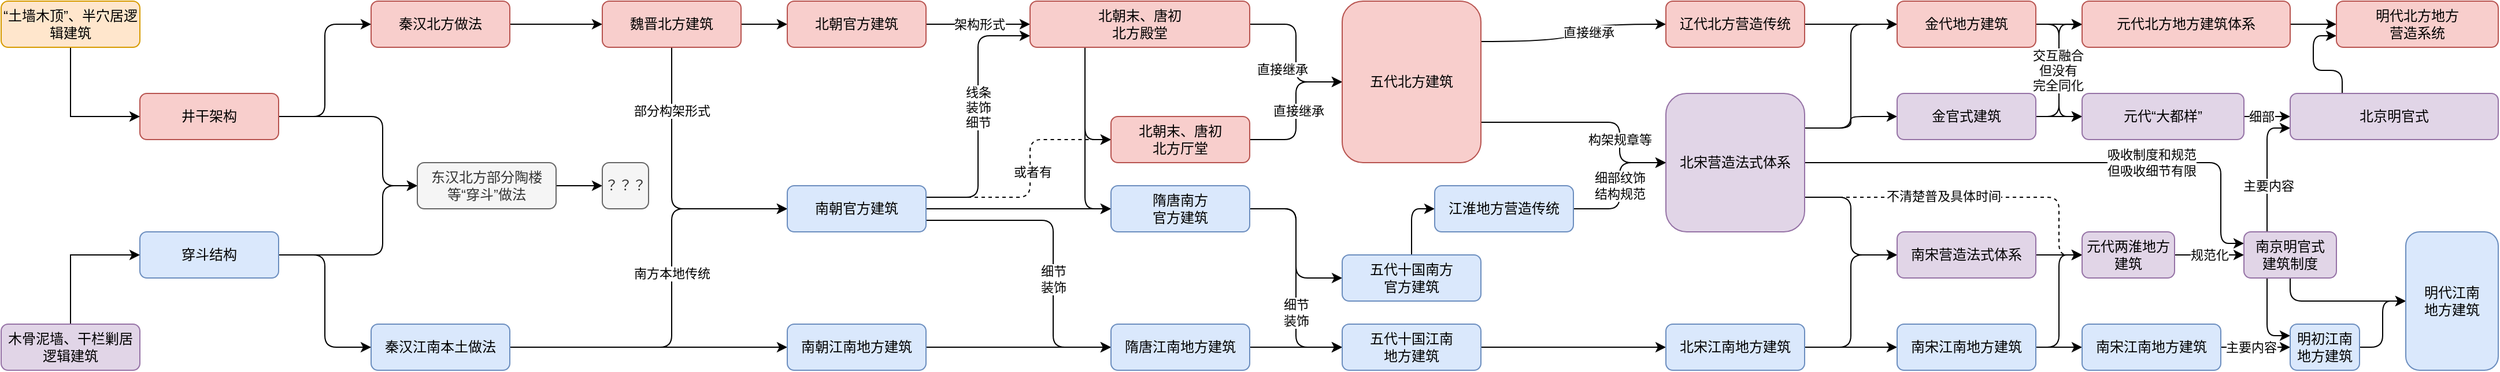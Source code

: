 <mxfile version="21.0.7" type="github">
  <diagram name="第 1 页" id="NzLEQly0ozK3OL-0dUnw">
    <mxGraphModel dx="3580" dy="2087" grid="1" gridSize="10" guides="1" tooltips="1" connect="1" arrows="1" fold="1" page="1" pageScale="1" pageWidth="2339" pageHeight="3300" math="0" shadow="0">
      <root>
        <mxCell id="0" />
        <mxCell id="1" parent="0" />
        <mxCell id="m0d5d0jT4baNKPK9-l3e-15" style="edgeStyle=orthogonalEdgeStyle;rounded=0;orthogonalLoop=1;jettySize=auto;html=1;exitX=1;exitY=0.5;exitDx=0;exitDy=0;entryX=0;entryY=0.5;entryDx=0;entryDy=0;" edge="1" parent="1" source="m0d5d0jT4baNKPK9-l3e-1" target="m0d5d0jT4baNKPK9-l3e-14">
          <mxGeometry relative="1" as="geometry" />
        </mxCell>
        <mxCell id="m0d5d0jT4baNKPK9-l3e-1" value="秦汉北方做法" style="rounded=1;whiteSpace=wrap;html=1;fillColor=#f8cecc;strokeColor=#b85450;" vertex="1" parent="1">
          <mxGeometry x="360" y="120" width="120" height="40" as="geometry" />
        </mxCell>
        <mxCell id="m0d5d0jT4baNKPK9-l3e-17" style="edgeStyle=orthogonalEdgeStyle;rounded=1;orthogonalLoop=1;jettySize=auto;html=1;exitX=1;exitY=0.5;exitDx=0;exitDy=0;entryX=0;entryY=0.5;entryDx=0;entryDy=0;" edge="1" parent="1" source="m0d5d0jT4baNKPK9-l3e-2" target="m0d5d0jT4baNKPK9-l3e-16">
          <mxGeometry relative="1" as="geometry">
            <Array as="points">
              <mxPoint x="620" y="420" />
              <mxPoint x="620" y="300" />
            </Array>
          </mxGeometry>
        </mxCell>
        <mxCell id="m0d5d0jT4baNKPK9-l3e-35" value="南方本地传统" style="edgeLabel;html=1;align=center;verticalAlign=middle;resizable=0;points=[];" vertex="1" connectable="0" parent="m0d5d0jT4baNKPK9-l3e-17">
          <mxGeometry x="0.184" y="-1" relative="1" as="geometry">
            <mxPoint x="-1" y="9" as="offset" />
          </mxGeometry>
        </mxCell>
        <mxCell id="m0d5d0jT4baNKPK9-l3e-22" style="edgeStyle=orthogonalEdgeStyle;rounded=0;orthogonalLoop=1;jettySize=auto;html=1;exitX=1;exitY=0.5;exitDx=0;exitDy=0;" edge="1" parent="1" source="m0d5d0jT4baNKPK9-l3e-2" target="m0d5d0jT4baNKPK9-l3e-21">
          <mxGeometry relative="1" as="geometry" />
        </mxCell>
        <mxCell id="m0d5d0jT4baNKPK9-l3e-2" value="秦汉江南本土做法" style="rounded=1;whiteSpace=wrap;html=1;fillColor=#dae8fc;strokeColor=#6c8ebf;" vertex="1" parent="1">
          <mxGeometry x="360" y="400" width="120" height="40" as="geometry" />
        </mxCell>
        <mxCell id="m0d5d0jT4baNKPK9-l3e-6" style="edgeStyle=orthogonalEdgeStyle;orthogonalLoop=1;jettySize=auto;html=1;exitX=1;exitY=0.5;exitDx=0;exitDy=0;entryX=0;entryY=0.5;entryDx=0;entryDy=0;rounded=1;" edge="1" parent="1" source="m0d5d0jT4baNKPK9-l3e-3" target="m0d5d0jT4baNKPK9-l3e-1">
          <mxGeometry relative="1" as="geometry" />
        </mxCell>
        <mxCell id="m0d5d0jT4baNKPK9-l3e-8" style="edgeStyle=orthogonalEdgeStyle;orthogonalLoop=1;jettySize=auto;html=1;exitX=1;exitY=0.5;exitDx=0;exitDy=0;entryX=0;entryY=0.5;entryDx=0;entryDy=0;rounded=1;" edge="1" parent="1" source="m0d5d0jT4baNKPK9-l3e-3" target="m0d5d0jT4baNKPK9-l3e-7">
          <mxGeometry relative="1" as="geometry">
            <Array as="points">
              <mxPoint x="370" y="220" />
              <mxPoint x="370" y="280" />
            </Array>
          </mxGeometry>
        </mxCell>
        <mxCell id="m0d5d0jT4baNKPK9-l3e-3" value="井干架构" style="rounded=1;whiteSpace=wrap;html=1;fillColor=#f8cecc;strokeColor=#b85450;" vertex="1" parent="1">
          <mxGeometry x="160" y="200" width="120" height="40" as="geometry" />
        </mxCell>
        <mxCell id="m0d5d0jT4baNKPK9-l3e-5" style="edgeStyle=orthogonalEdgeStyle;orthogonalLoop=1;jettySize=auto;html=1;exitX=1;exitY=0.5;exitDx=0;exitDy=0;entryX=0;entryY=0.5;entryDx=0;entryDy=0;rounded=1;" edge="1" parent="1" source="m0d5d0jT4baNKPK9-l3e-4" target="m0d5d0jT4baNKPK9-l3e-2">
          <mxGeometry relative="1" as="geometry" />
        </mxCell>
        <mxCell id="m0d5d0jT4baNKPK9-l3e-9" style="edgeStyle=orthogonalEdgeStyle;orthogonalLoop=1;jettySize=auto;html=1;exitX=1;exitY=0.5;exitDx=0;exitDy=0;entryX=0;entryY=0.5;entryDx=0;entryDy=0;rounded=1;" edge="1" parent="1" source="m0d5d0jT4baNKPK9-l3e-4" target="m0d5d0jT4baNKPK9-l3e-7">
          <mxGeometry relative="1" as="geometry">
            <mxPoint x="440" y="220" as="targetPoint" />
            <Array as="points">
              <mxPoint x="370" y="340" />
              <mxPoint x="370" y="280" />
            </Array>
          </mxGeometry>
        </mxCell>
        <mxCell id="m0d5d0jT4baNKPK9-l3e-4" value="穿斗结构" style="rounded=1;whiteSpace=wrap;html=1;fillColor=#dae8fc;strokeColor=#6c8ebf;" vertex="1" parent="1">
          <mxGeometry x="160" y="320" width="120" height="40" as="geometry" />
        </mxCell>
        <mxCell id="m0d5d0jT4baNKPK9-l3e-24" style="edgeStyle=orthogonalEdgeStyle;rounded=0;orthogonalLoop=1;jettySize=auto;html=1;exitX=1;exitY=0.5;exitDx=0;exitDy=0;entryX=0;entryY=0.5;entryDx=0;entryDy=0;" edge="1" parent="1" source="m0d5d0jT4baNKPK9-l3e-7" target="m0d5d0jT4baNKPK9-l3e-23">
          <mxGeometry relative="1" as="geometry" />
        </mxCell>
        <mxCell id="m0d5d0jT4baNKPK9-l3e-7" value="东汉北方部分陶楼&lt;br&gt;等“穿斗”做法" style="rounded=1;whiteSpace=wrap;html=1;fillColor=#f5f5f5;fontColor=#333333;strokeColor=#666666;" vertex="1" parent="1">
          <mxGeometry x="400" y="260" width="120" height="40" as="geometry" />
        </mxCell>
        <mxCell id="m0d5d0jT4baNKPK9-l3e-13" style="edgeStyle=orthogonalEdgeStyle;rounded=0;orthogonalLoop=1;jettySize=auto;html=1;exitX=0.5;exitY=1;exitDx=0;exitDy=0;entryX=0;entryY=0.5;entryDx=0;entryDy=0;" edge="1" parent="1" source="m0d5d0jT4baNKPK9-l3e-10" target="m0d5d0jT4baNKPK9-l3e-3">
          <mxGeometry relative="1" as="geometry" />
        </mxCell>
        <mxCell id="m0d5d0jT4baNKPK9-l3e-10" value="“土墙木顶”、半穴居逻辑建筑" style="rounded=1;whiteSpace=wrap;html=1;fillColor=#ffe6cc;strokeColor=#d79b00;" vertex="1" parent="1">
          <mxGeometry x="40" y="120" width="120" height="40" as="geometry" />
        </mxCell>
        <mxCell id="m0d5d0jT4baNKPK9-l3e-12" style="edgeStyle=orthogonalEdgeStyle;rounded=0;orthogonalLoop=1;jettySize=auto;html=1;exitX=0.5;exitY=0;exitDx=0;exitDy=0;entryX=0;entryY=0.5;entryDx=0;entryDy=0;" edge="1" parent="1" source="m0d5d0jT4baNKPK9-l3e-11" target="m0d5d0jT4baNKPK9-l3e-4">
          <mxGeometry relative="1" as="geometry" />
        </mxCell>
        <mxCell id="m0d5d0jT4baNKPK9-l3e-11" value="木骨泥墙、干栏剿居逻辑建筑" style="rounded=1;whiteSpace=wrap;html=1;fillColor=#e1d5e7;strokeColor=#9673a6;" vertex="1" parent="1">
          <mxGeometry x="40" y="400" width="120" height="40" as="geometry" />
        </mxCell>
        <mxCell id="m0d5d0jT4baNKPK9-l3e-20" style="edgeStyle=orthogonalEdgeStyle;rounded=1;orthogonalLoop=1;jettySize=auto;html=1;exitX=0.5;exitY=1;exitDx=0;exitDy=0;entryX=0;entryY=0.5;entryDx=0;entryDy=0;" edge="1" parent="1" source="m0d5d0jT4baNKPK9-l3e-14" target="m0d5d0jT4baNKPK9-l3e-16">
          <mxGeometry relative="1" as="geometry" />
        </mxCell>
        <mxCell id="m0d5d0jT4baNKPK9-l3e-34" value="部分构架形式" style="edgeLabel;html=1;align=center;verticalAlign=middle;resizable=0;points=[];" vertex="1" connectable="0" parent="m0d5d0jT4baNKPK9-l3e-20">
          <mxGeometry x="-0.246" y="2" relative="1" as="geometry">
            <mxPoint x="-2" y="-36" as="offset" />
          </mxGeometry>
        </mxCell>
        <mxCell id="m0d5d0jT4baNKPK9-l3e-26" style="edgeStyle=orthogonalEdgeStyle;rounded=0;orthogonalLoop=1;jettySize=auto;html=1;exitX=1;exitY=0.5;exitDx=0;exitDy=0;entryX=0;entryY=0.5;entryDx=0;entryDy=0;" edge="1" parent="1" source="m0d5d0jT4baNKPK9-l3e-14" target="m0d5d0jT4baNKPK9-l3e-25">
          <mxGeometry relative="1" as="geometry" />
        </mxCell>
        <mxCell id="m0d5d0jT4baNKPK9-l3e-14" value="魏晋北方建筑" style="rounded=1;whiteSpace=wrap;html=1;fillColor=#f8cecc;strokeColor=#b85450;" vertex="1" parent="1">
          <mxGeometry x="560" y="120" width="120" height="40" as="geometry" />
        </mxCell>
        <mxCell id="m0d5d0jT4baNKPK9-l3e-29" style="edgeStyle=orthogonalEdgeStyle;rounded=1;orthogonalLoop=1;jettySize=auto;html=1;exitX=1;exitY=0.25;exitDx=0;exitDy=0;entryX=0;entryY=0.75;entryDx=0;entryDy=0;" edge="1" parent="1" source="m0d5d0jT4baNKPK9-l3e-16" target="m0d5d0jT4baNKPK9-l3e-28">
          <mxGeometry relative="1" as="geometry" />
        </mxCell>
        <mxCell id="m0d5d0jT4baNKPK9-l3e-33" value="线条&lt;br&gt;装饰&lt;br&gt;细节" style="edgeLabel;html=1;align=center;verticalAlign=middle;resizable=0;points=[];rotation=0;" vertex="1" connectable="0" parent="m0d5d0jT4baNKPK9-l3e-29">
          <mxGeometry x="-0.174" relative="1" as="geometry">
            <mxPoint y="-28" as="offset" />
          </mxGeometry>
        </mxCell>
        <mxCell id="m0d5d0jT4baNKPK9-l3e-38" style="edgeStyle=orthogonalEdgeStyle;rounded=1;orthogonalLoop=1;jettySize=auto;html=1;exitX=1;exitY=0.5;exitDx=0;exitDy=0;" edge="1" parent="1" source="m0d5d0jT4baNKPK9-l3e-16" target="m0d5d0jT4baNKPK9-l3e-36">
          <mxGeometry relative="1" as="geometry" />
        </mxCell>
        <mxCell id="m0d5d0jT4baNKPK9-l3e-41" style="edgeStyle=orthogonalEdgeStyle;rounded=1;orthogonalLoop=1;jettySize=auto;html=1;exitX=1;exitY=0.75;exitDx=0;exitDy=0;entryX=0;entryY=0.5;entryDx=0;entryDy=0;" edge="1" parent="1" source="m0d5d0jT4baNKPK9-l3e-16" target="m0d5d0jT4baNKPK9-l3e-39">
          <mxGeometry relative="1" as="geometry">
            <Array as="points">
              <mxPoint x="950" y="310" />
              <mxPoint x="950" y="420" />
            </Array>
          </mxGeometry>
        </mxCell>
        <mxCell id="m0d5d0jT4baNKPK9-l3e-56" value="细节&lt;br&gt;装饰" style="edgeLabel;html=1;align=center;verticalAlign=middle;resizable=0;points=[];" vertex="1" connectable="0" parent="m0d5d0jT4baNKPK9-l3e-41">
          <mxGeometry x="0.279" relative="1" as="geometry">
            <mxPoint y="-12" as="offset" />
          </mxGeometry>
        </mxCell>
        <mxCell id="m0d5d0jT4baNKPK9-l3e-44" style="edgeStyle=orthogonalEdgeStyle;rounded=1;orthogonalLoop=1;jettySize=auto;html=1;exitX=1;exitY=0.25;exitDx=0;exitDy=0;entryX=0;entryY=0.5;entryDx=0;entryDy=0;dashed=1;" edge="1" parent="1" source="m0d5d0jT4baNKPK9-l3e-16" target="m0d5d0jT4baNKPK9-l3e-42">
          <mxGeometry relative="1" as="geometry">
            <Array as="points">
              <mxPoint x="930" y="290" />
              <mxPoint x="930" y="240" />
            </Array>
          </mxGeometry>
        </mxCell>
        <mxCell id="m0d5d0jT4baNKPK9-l3e-45" value="或者有" style="edgeLabel;html=1;align=center;verticalAlign=middle;resizable=0;points=[];" vertex="1" connectable="0" parent="m0d5d0jT4baNKPK9-l3e-44">
          <mxGeometry x="-0.145" y="-2" relative="1" as="geometry">
            <mxPoint y="-22" as="offset" />
          </mxGeometry>
        </mxCell>
        <mxCell id="m0d5d0jT4baNKPK9-l3e-16" value="南朝官方建筑" style="rounded=1;whiteSpace=wrap;html=1;fillColor=#dae8fc;strokeColor=#6c8ebf;" vertex="1" parent="1">
          <mxGeometry x="720" y="280" width="120" height="40" as="geometry" />
        </mxCell>
        <mxCell id="m0d5d0jT4baNKPK9-l3e-40" style="edgeStyle=orthogonalEdgeStyle;rounded=1;orthogonalLoop=1;jettySize=auto;html=1;exitX=1;exitY=0.5;exitDx=0;exitDy=0;entryX=0;entryY=0.5;entryDx=0;entryDy=0;" edge="1" parent="1" source="m0d5d0jT4baNKPK9-l3e-21" target="m0d5d0jT4baNKPK9-l3e-39">
          <mxGeometry relative="1" as="geometry" />
        </mxCell>
        <mxCell id="m0d5d0jT4baNKPK9-l3e-21" value="南朝江南地方建筑" style="rounded=1;whiteSpace=wrap;html=1;fillColor=#dae8fc;strokeColor=#6c8ebf;" vertex="1" parent="1">
          <mxGeometry x="720" y="400" width="120" height="40" as="geometry" />
        </mxCell>
        <mxCell id="m0d5d0jT4baNKPK9-l3e-23" value="？？？" style="rounded=1;whiteSpace=wrap;html=1;fillColor=#f5f5f5;fontColor=#333333;strokeColor=#666666;" vertex="1" parent="1">
          <mxGeometry x="560" y="260" width="40" height="40" as="geometry" />
        </mxCell>
        <mxCell id="m0d5d0jT4baNKPK9-l3e-31" style="edgeStyle=orthogonalEdgeStyle;rounded=1;orthogonalLoop=1;jettySize=auto;html=1;exitX=1;exitY=0.5;exitDx=0;exitDy=0;entryX=0;entryY=0.5;entryDx=0;entryDy=0;" edge="1" parent="1" source="m0d5d0jT4baNKPK9-l3e-25" target="m0d5d0jT4baNKPK9-l3e-28">
          <mxGeometry relative="1" as="geometry" />
        </mxCell>
        <mxCell id="m0d5d0jT4baNKPK9-l3e-32" value="架构形式" style="edgeLabel;html=1;align=center;verticalAlign=middle;resizable=0;points=[];" vertex="1" connectable="0" parent="m0d5d0jT4baNKPK9-l3e-31">
          <mxGeometry x="0.174" relative="1" as="geometry">
            <mxPoint x="-7" as="offset" />
          </mxGeometry>
        </mxCell>
        <mxCell id="m0d5d0jT4baNKPK9-l3e-25" value="北朝官方建筑" style="rounded=1;whiteSpace=wrap;html=1;fillColor=#f8cecc;strokeColor=#b85450;" vertex="1" parent="1">
          <mxGeometry x="720" y="120" width="120" height="40" as="geometry" />
        </mxCell>
        <mxCell id="m0d5d0jT4baNKPK9-l3e-37" style="edgeStyle=orthogonalEdgeStyle;rounded=1;orthogonalLoop=1;jettySize=auto;html=1;exitX=0.25;exitY=1;exitDx=0;exitDy=0;entryX=0;entryY=0.5;entryDx=0;entryDy=0;" edge="1" parent="1" source="m0d5d0jT4baNKPK9-l3e-28" target="m0d5d0jT4baNKPK9-l3e-36">
          <mxGeometry relative="1" as="geometry" />
        </mxCell>
        <mxCell id="m0d5d0jT4baNKPK9-l3e-43" style="edgeStyle=orthogonalEdgeStyle;rounded=1;orthogonalLoop=1;jettySize=auto;html=1;exitX=0.25;exitY=1;exitDx=0;exitDy=0;entryX=0;entryY=0.5;entryDx=0;entryDy=0;" edge="1" parent="1" source="m0d5d0jT4baNKPK9-l3e-28" target="m0d5d0jT4baNKPK9-l3e-42">
          <mxGeometry relative="1" as="geometry" />
        </mxCell>
        <mxCell id="m0d5d0jT4baNKPK9-l3e-48" style="edgeStyle=orthogonalEdgeStyle;rounded=1;orthogonalLoop=1;jettySize=auto;html=1;exitX=1;exitY=0.5;exitDx=0;exitDy=0;entryX=0;entryY=0.5;entryDx=0;entryDy=0;" edge="1" parent="1" source="m0d5d0jT4baNKPK9-l3e-28" target="m0d5d0jT4baNKPK9-l3e-46">
          <mxGeometry relative="1" as="geometry" />
        </mxCell>
        <mxCell id="m0d5d0jT4baNKPK9-l3e-50" value="直接继承" style="edgeLabel;html=1;align=center;verticalAlign=middle;resizable=0;points=[];" vertex="1" connectable="0" parent="m0d5d0jT4baNKPK9-l3e-48">
          <mxGeometry x="0.287" relative="1" as="geometry">
            <mxPoint x="-12" y="-5" as="offset" />
          </mxGeometry>
        </mxCell>
        <mxCell id="m0d5d0jT4baNKPK9-l3e-28" value="北朝末、唐初&lt;br&gt;北方殿堂" style="rounded=1;whiteSpace=wrap;html=1;fillColor=#f8cecc;strokeColor=#b85450;" vertex="1" parent="1">
          <mxGeometry x="930" y="120" width="190" height="40" as="geometry" />
        </mxCell>
        <mxCell id="m0d5d0jT4baNKPK9-l3e-55" style="edgeStyle=orthogonalEdgeStyle;rounded=1;orthogonalLoop=1;jettySize=auto;html=1;exitX=1;exitY=0.5;exitDx=0;exitDy=0;entryX=0;entryY=0.5;entryDx=0;entryDy=0;" edge="1" parent="1" source="m0d5d0jT4baNKPK9-l3e-36" target="m0d5d0jT4baNKPK9-l3e-52">
          <mxGeometry relative="1" as="geometry" />
        </mxCell>
        <mxCell id="m0d5d0jT4baNKPK9-l3e-57" value="细节&lt;br&gt;装饰" style="edgeLabel;html=1;align=center;verticalAlign=middle;resizable=0;points=[];" vertex="1" connectable="0" parent="m0d5d0jT4baNKPK9-l3e-55">
          <mxGeometry x="0.08" relative="1" as="geometry">
            <mxPoint y="22" as="offset" />
          </mxGeometry>
        </mxCell>
        <mxCell id="m0d5d0jT4baNKPK9-l3e-66" style="edgeStyle=orthogonalEdgeStyle;rounded=1;orthogonalLoop=1;jettySize=auto;html=1;exitX=1;exitY=0.5;exitDx=0;exitDy=0;entryX=0;entryY=0.5;entryDx=0;entryDy=0;" edge="1" parent="1" source="m0d5d0jT4baNKPK9-l3e-36" target="m0d5d0jT4baNKPK9-l3e-53">
          <mxGeometry relative="1" as="geometry" />
        </mxCell>
        <mxCell id="m0d5d0jT4baNKPK9-l3e-36" value="隋唐南方&lt;br&gt;官方建筑" style="rounded=1;whiteSpace=wrap;html=1;fillColor=#dae8fc;strokeColor=#6c8ebf;" vertex="1" parent="1">
          <mxGeometry x="1000" y="280" width="120" height="40" as="geometry" />
        </mxCell>
        <mxCell id="m0d5d0jT4baNKPK9-l3e-54" style="edgeStyle=orthogonalEdgeStyle;rounded=0;orthogonalLoop=1;jettySize=auto;html=1;exitX=1;exitY=0.5;exitDx=0;exitDy=0;entryX=0;entryY=0.5;entryDx=0;entryDy=0;" edge="1" parent="1" source="m0d5d0jT4baNKPK9-l3e-39" target="m0d5d0jT4baNKPK9-l3e-52">
          <mxGeometry relative="1" as="geometry" />
        </mxCell>
        <mxCell id="m0d5d0jT4baNKPK9-l3e-39" value="隋唐江南地方建筑" style="rounded=1;whiteSpace=wrap;html=1;fillColor=#dae8fc;strokeColor=#6c8ebf;" vertex="1" parent="1">
          <mxGeometry x="1000" y="400" width="120" height="40" as="geometry" />
        </mxCell>
        <mxCell id="m0d5d0jT4baNKPK9-l3e-47" style="edgeStyle=orthogonalEdgeStyle;rounded=1;orthogonalLoop=1;jettySize=auto;html=1;exitX=1;exitY=0.5;exitDx=0;exitDy=0;entryX=0;entryY=0.5;entryDx=0;entryDy=0;" edge="1" parent="1" source="m0d5d0jT4baNKPK9-l3e-42" target="m0d5d0jT4baNKPK9-l3e-46">
          <mxGeometry relative="1" as="geometry" />
        </mxCell>
        <mxCell id="m0d5d0jT4baNKPK9-l3e-49" value="直接继承" style="edgeLabel;html=1;align=center;verticalAlign=middle;resizable=0;points=[];" vertex="1" connectable="0" parent="m0d5d0jT4baNKPK9-l3e-47">
          <mxGeometry x="-0.142" y="-2" relative="1" as="geometry">
            <mxPoint y="-9" as="offset" />
          </mxGeometry>
        </mxCell>
        <mxCell id="m0d5d0jT4baNKPK9-l3e-42" value="北朝末、唐初&lt;br&gt;北方厅堂" style="rounded=1;whiteSpace=wrap;html=1;fillColor=#f8cecc;strokeColor=#b85450;" vertex="1" parent="1">
          <mxGeometry x="1000" y="220" width="120" height="40" as="geometry" />
        </mxCell>
        <mxCell id="m0d5d0jT4baNKPK9-l3e-59" style="edgeStyle=orthogonalEdgeStyle;orthogonalLoop=1;jettySize=auto;html=1;exitX=1;exitY=0.25;exitDx=0;exitDy=0;entryX=0;entryY=0.5;entryDx=0;entryDy=0;curved=1;" edge="1" parent="1" source="m0d5d0jT4baNKPK9-l3e-46" target="m0d5d0jT4baNKPK9-l3e-58">
          <mxGeometry relative="1" as="geometry" />
        </mxCell>
        <mxCell id="m0d5d0jT4baNKPK9-l3e-62" value="直接继承" style="edgeLabel;html=1;align=center;verticalAlign=middle;resizable=0;points=[];" vertex="1" connectable="0" parent="m0d5d0jT4baNKPK9-l3e-59">
          <mxGeometry x="0.33" relative="1" as="geometry">
            <mxPoint x="-9" y="7" as="offset" />
          </mxGeometry>
        </mxCell>
        <mxCell id="m0d5d0jT4baNKPK9-l3e-60" style="edgeStyle=orthogonalEdgeStyle;orthogonalLoop=1;jettySize=auto;html=1;exitX=1;exitY=0.75;exitDx=0;exitDy=0;entryX=0;entryY=0.5;entryDx=0;entryDy=0;rounded=1;" edge="1" parent="1" source="m0d5d0jT4baNKPK9-l3e-46" target="m0d5d0jT4baNKPK9-l3e-51">
          <mxGeometry relative="1" as="geometry">
            <Array as="points">
              <mxPoint x="1440" y="225" />
              <mxPoint x="1440" y="260" />
            </Array>
          </mxGeometry>
        </mxCell>
        <mxCell id="m0d5d0jT4baNKPK9-l3e-61" value="构架规章等" style="edgeLabel;html=1;align=center;verticalAlign=middle;resizable=0;points=[];" vertex="1" connectable="0" parent="m0d5d0jT4baNKPK9-l3e-60">
          <mxGeometry x="-0.426" y="-6" relative="1" as="geometry">
            <mxPoint x="64" y="9" as="offset" />
          </mxGeometry>
        </mxCell>
        <mxCell id="m0d5d0jT4baNKPK9-l3e-46" value="五代北方建筑" style="rounded=1;whiteSpace=wrap;html=1;fillColor=#f8cecc;strokeColor=#b85450;" vertex="1" parent="1">
          <mxGeometry x="1200" y="120" width="120" height="140" as="geometry" />
        </mxCell>
        <mxCell id="m0d5d0jT4baNKPK9-l3e-71" style="edgeStyle=orthogonalEdgeStyle;rounded=1;orthogonalLoop=1;jettySize=auto;html=1;exitX=1;exitY=0.75;exitDx=0;exitDy=0;entryX=0;entryY=0.5;entryDx=0;entryDy=0;" edge="1" parent="1" source="m0d5d0jT4baNKPK9-l3e-51" target="m0d5d0jT4baNKPK9-l3e-70">
          <mxGeometry relative="1" as="geometry" />
        </mxCell>
        <mxCell id="m0d5d0jT4baNKPK9-l3e-78" style="edgeStyle=orthogonalEdgeStyle;rounded=1;orthogonalLoop=1;jettySize=auto;html=1;exitX=1;exitY=0.75;exitDx=0;exitDy=0;entryX=0;entryY=0.5;entryDx=0;entryDy=0;dashed=1;" edge="1" parent="1" source="m0d5d0jT4baNKPK9-l3e-51" target="m0d5d0jT4baNKPK9-l3e-75">
          <mxGeometry relative="1" as="geometry">
            <Array as="points">
              <mxPoint x="1820" y="290" />
              <mxPoint x="1820" y="340" />
            </Array>
          </mxGeometry>
        </mxCell>
        <mxCell id="m0d5d0jT4baNKPK9-l3e-79" value="不清楚普及具体时间" style="edgeLabel;html=1;align=center;verticalAlign=middle;resizable=0;points=[];" vertex="1" connectable="0" parent="m0d5d0jT4baNKPK9-l3e-78">
          <mxGeometry x="-0.324" y="1" relative="1" as="geometry">
            <mxPoint x="22" as="offset" />
          </mxGeometry>
        </mxCell>
        <mxCell id="m0d5d0jT4baNKPK9-l3e-83" style="edgeStyle=orthogonalEdgeStyle;rounded=1;orthogonalLoop=1;jettySize=auto;html=1;exitX=1;exitY=0.25;exitDx=0;exitDy=0;entryX=0;entryY=0.5;entryDx=0;entryDy=0;" edge="1" parent="1" source="m0d5d0jT4baNKPK9-l3e-51" target="m0d5d0jT4baNKPK9-l3e-82">
          <mxGeometry relative="1" as="geometry" />
        </mxCell>
        <mxCell id="m0d5d0jT4baNKPK9-l3e-86" style="edgeStyle=orthogonalEdgeStyle;rounded=1;orthogonalLoop=1;jettySize=auto;html=1;exitX=1;exitY=0.25;exitDx=0;exitDy=0;entryX=0;entryY=0.5;entryDx=0;entryDy=0;" edge="1" parent="1" source="m0d5d0jT4baNKPK9-l3e-51" target="m0d5d0jT4baNKPK9-l3e-84">
          <mxGeometry relative="1" as="geometry">
            <mxPoint x="1660" y="130" as="targetPoint" />
          </mxGeometry>
        </mxCell>
        <mxCell id="m0d5d0jT4baNKPK9-l3e-96" style="edgeStyle=orthogonalEdgeStyle;rounded=1;orthogonalLoop=1;jettySize=auto;html=1;entryX=0;entryY=0.25;entryDx=0;entryDy=0;exitX=1;exitY=0.5;exitDx=0;exitDy=0;" edge="1" parent="1" source="m0d5d0jT4baNKPK9-l3e-51" target="m0d5d0jT4baNKPK9-l3e-80">
          <mxGeometry relative="1" as="geometry">
            <mxPoint x="1610" y="260" as="sourcePoint" />
            <mxPoint x="1990" y="330" as="targetPoint" />
            <Array as="points">
              <mxPoint x="1960" y="260" />
              <mxPoint x="1960" y="330" />
            </Array>
          </mxGeometry>
        </mxCell>
        <mxCell id="m0d5d0jT4baNKPK9-l3e-97" value="吸收制度和规范&lt;br&gt;但吸收细节有限" style="edgeLabel;html=1;align=center;verticalAlign=middle;resizable=0;points=[];" vertex="1" connectable="0" parent="m0d5d0jT4baNKPK9-l3e-96">
          <mxGeometry x="0.298" y="1" relative="1" as="geometry">
            <mxPoint x="8" y="1" as="offset" />
          </mxGeometry>
        </mxCell>
        <mxCell id="m0d5d0jT4baNKPK9-l3e-51" value="北宋营造法式体系" style="rounded=1;whiteSpace=wrap;html=1;fillColor=#e1d5e7;strokeColor=#9673a6;" vertex="1" parent="1">
          <mxGeometry x="1480" y="200" width="120" height="120" as="geometry" />
        </mxCell>
        <mxCell id="m0d5d0jT4baNKPK9-l3e-68" style="edgeStyle=orthogonalEdgeStyle;rounded=0;orthogonalLoop=1;jettySize=auto;html=1;exitX=1;exitY=0.5;exitDx=0;exitDy=0;entryX=0;entryY=0.5;entryDx=0;entryDy=0;" edge="1" parent="1" source="m0d5d0jT4baNKPK9-l3e-52" target="m0d5d0jT4baNKPK9-l3e-67">
          <mxGeometry relative="1" as="geometry" />
        </mxCell>
        <mxCell id="m0d5d0jT4baNKPK9-l3e-52" value="五代十国江南&lt;br&gt;地方建筑" style="rounded=1;whiteSpace=wrap;html=1;fillColor=#dae8fc;strokeColor=#6c8ebf;" vertex="1" parent="1">
          <mxGeometry x="1200" y="400" width="120" height="40" as="geometry" />
        </mxCell>
        <mxCell id="m0d5d0jT4baNKPK9-l3e-65" style="edgeStyle=orthogonalEdgeStyle;rounded=1;orthogonalLoop=1;jettySize=auto;html=1;exitX=0.5;exitY=0;exitDx=0;exitDy=0;entryX=0;entryY=0.5;entryDx=0;entryDy=0;" edge="1" parent="1" source="m0d5d0jT4baNKPK9-l3e-53" target="m0d5d0jT4baNKPK9-l3e-63">
          <mxGeometry relative="1" as="geometry" />
        </mxCell>
        <mxCell id="m0d5d0jT4baNKPK9-l3e-53" value="五代十国南方&lt;br&gt;官方建筑" style="rounded=1;whiteSpace=wrap;html=1;fillColor=#dae8fc;strokeColor=#6c8ebf;" vertex="1" parent="1">
          <mxGeometry x="1200" y="340" width="120" height="40" as="geometry" />
        </mxCell>
        <mxCell id="m0d5d0jT4baNKPK9-l3e-85" style="edgeStyle=orthogonalEdgeStyle;rounded=0;orthogonalLoop=1;jettySize=auto;html=1;exitX=1;exitY=0.5;exitDx=0;exitDy=0;" edge="1" parent="1" source="m0d5d0jT4baNKPK9-l3e-58" target="m0d5d0jT4baNKPK9-l3e-84">
          <mxGeometry relative="1" as="geometry" />
        </mxCell>
        <mxCell id="m0d5d0jT4baNKPK9-l3e-58" value="辽代北方营造传统" style="rounded=1;whiteSpace=wrap;html=1;fillColor=#f8cecc;strokeColor=#b85450;" vertex="1" parent="1">
          <mxGeometry x="1480" y="120" width="120" height="40" as="geometry" />
        </mxCell>
        <mxCell id="m0d5d0jT4baNKPK9-l3e-64" style="edgeStyle=orthogonalEdgeStyle;rounded=1;orthogonalLoop=1;jettySize=auto;html=1;exitX=1;exitY=0.5;exitDx=0;exitDy=0;entryX=0;entryY=0.5;entryDx=0;entryDy=0;" edge="1" parent="1" source="m0d5d0jT4baNKPK9-l3e-63" target="m0d5d0jT4baNKPK9-l3e-51">
          <mxGeometry relative="1" as="geometry" />
        </mxCell>
        <mxCell id="m0d5d0jT4baNKPK9-l3e-69" value="细部纹饰&lt;br&gt;结构规范" style="edgeLabel;html=1;align=center;verticalAlign=middle;resizable=0;points=[];" vertex="1" connectable="0" parent="m0d5d0jT4baNKPK9-l3e-64">
          <mxGeometry x="-0.166" relative="1" as="geometry">
            <mxPoint y="-10" as="offset" />
          </mxGeometry>
        </mxCell>
        <mxCell id="m0d5d0jT4baNKPK9-l3e-63" value="江淮地方营造传统" style="rounded=1;whiteSpace=wrap;html=1;fillColor=#dae8fc;strokeColor=#6c8ebf;" vertex="1" parent="1">
          <mxGeometry x="1280" y="280" width="120" height="40" as="geometry" />
        </mxCell>
        <mxCell id="m0d5d0jT4baNKPK9-l3e-73" style="edgeStyle=orthogonalEdgeStyle;rounded=1;orthogonalLoop=1;jettySize=auto;html=1;exitX=1;exitY=0.5;exitDx=0;exitDy=0;entryX=0;entryY=0.5;entryDx=0;entryDy=0;" edge="1" parent="1" source="m0d5d0jT4baNKPK9-l3e-67" target="m0d5d0jT4baNKPK9-l3e-70">
          <mxGeometry relative="1" as="geometry" />
        </mxCell>
        <mxCell id="m0d5d0jT4baNKPK9-l3e-74" style="edgeStyle=orthogonalEdgeStyle;rounded=0;orthogonalLoop=1;jettySize=auto;html=1;exitX=1;exitY=0.5;exitDx=0;exitDy=0;entryX=0;entryY=0.5;entryDx=0;entryDy=0;" edge="1" parent="1" source="m0d5d0jT4baNKPK9-l3e-67" target="m0d5d0jT4baNKPK9-l3e-72">
          <mxGeometry relative="1" as="geometry" />
        </mxCell>
        <mxCell id="m0d5d0jT4baNKPK9-l3e-67" value="北宋江南地方建筑" style="rounded=1;whiteSpace=wrap;html=1;fillColor=#dae8fc;strokeColor=#6c8ebf;" vertex="1" parent="1">
          <mxGeometry x="1480" y="400" width="120" height="40" as="geometry" />
        </mxCell>
        <mxCell id="m0d5d0jT4baNKPK9-l3e-77" style="edgeStyle=orthogonalEdgeStyle;rounded=1;orthogonalLoop=1;jettySize=auto;html=1;exitX=1;exitY=0.5;exitDx=0;exitDy=0;entryX=0;entryY=0.5;entryDx=0;entryDy=0;" edge="1" parent="1" source="m0d5d0jT4baNKPK9-l3e-70" target="m0d5d0jT4baNKPK9-l3e-75">
          <mxGeometry relative="1" as="geometry" />
        </mxCell>
        <mxCell id="m0d5d0jT4baNKPK9-l3e-70" value="南宋营造法式体系" style="rounded=1;whiteSpace=wrap;html=1;fillColor=#e1d5e7;strokeColor=#9673a6;" vertex="1" parent="1">
          <mxGeometry x="1680" y="320" width="120" height="40" as="geometry" />
        </mxCell>
        <mxCell id="m0d5d0jT4baNKPK9-l3e-76" style="edgeStyle=orthogonalEdgeStyle;rounded=1;orthogonalLoop=1;jettySize=auto;html=1;exitX=1;exitY=0.5;exitDx=0;exitDy=0;entryX=0;entryY=0.5;entryDx=0;entryDy=0;" edge="1" parent="1" source="m0d5d0jT4baNKPK9-l3e-72" target="m0d5d0jT4baNKPK9-l3e-75">
          <mxGeometry relative="1" as="geometry">
            <Array as="points">
              <mxPoint x="1820" y="420" />
              <mxPoint x="1820" y="340" />
            </Array>
          </mxGeometry>
        </mxCell>
        <mxCell id="m0d5d0jT4baNKPK9-l3e-109" value="" style="edgeStyle=orthogonalEdgeStyle;rounded=0;orthogonalLoop=1;jettySize=auto;html=1;exitX=1;exitY=0.5;exitDx=0;exitDy=0;entryX=0;entryY=0.5;entryDx=0;entryDy=0;" edge="1" parent="1" source="m0d5d0jT4baNKPK9-l3e-114" target="m0d5d0jT4baNKPK9-l3e-107">
          <mxGeometry x="0.333" relative="1" as="geometry">
            <mxPoint x="1947" y="420" as="sourcePoint" />
            <mxPoint x="2007" y="420" as="targetPoint" />
            <mxPoint as="offset" />
          </mxGeometry>
        </mxCell>
        <mxCell id="m0d5d0jT4baNKPK9-l3e-116" value="主要内容" style="edgeLabel;html=1;align=center;verticalAlign=middle;resizable=0;points=[];" vertex="1" connectable="0" parent="m0d5d0jT4baNKPK9-l3e-109">
          <mxGeometry x="-0.288" relative="1" as="geometry">
            <mxPoint x="4" as="offset" />
          </mxGeometry>
        </mxCell>
        <mxCell id="m0d5d0jT4baNKPK9-l3e-117" style="edgeStyle=orthogonalEdgeStyle;rounded=0;orthogonalLoop=1;jettySize=auto;html=1;exitX=1;exitY=0.5;exitDx=0;exitDy=0;entryX=0;entryY=0.5;entryDx=0;entryDy=0;" edge="1" parent="1" source="m0d5d0jT4baNKPK9-l3e-72" target="m0d5d0jT4baNKPK9-l3e-114">
          <mxGeometry relative="1" as="geometry" />
        </mxCell>
        <mxCell id="m0d5d0jT4baNKPK9-l3e-72" value="南宋江南地方建筑" style="rounded=1;whiteSpace=wrap;html=1;fillColor=#dae8fc;strokeColor=#6c8ebf;" vertex="1" parent="1">
          <mxGeometry x="1680" y="400" width="120" height="40" as="geometry" />
        </mxCell>
        <mxCell id="m0d5d0jT4baNKPK9-l3e-81" style="edgeStyle=orthogonalEdgeStyle;rounded=0;orthogonalLoop=1;jettySize=auto;html=1;exitX=1;exitY=0.5;exitDx=0;exitDy=0;entryX=0;entryY=0.5;entryDx=0;entryDy=0;" edge="1" parent="1" source="m0d5d0jT4baNKPK9-l3e-75" target="m0d5d0jT4baNKPK9-l3e-80">
          <mxGeometry relative="1" as="geometry" />
        </mxCell>
        <mxCell id="m0d5d0jT4baNKPK9-l3e-95" value="规范化" style="edgeLabel;html=1;align=center;verticalAlign=middle;resizable=0;points=[];" vertex="1" connectable="0" parent="m0d5d0jT4baNKPK9-l3e-81">
          <mxGeometry x="0.234" y="1" relative="1" as="geometry">
            <mxPoint x="-7" y="1" as="offset" />
          </mxGeometry>
        </mxCell>
        <mxCell id="m0d5d0jT4baNKPK9-l3e-75" value="元代两淮地方建筑" style="rounded=1;whiteSpace=wrap;html=1;fillColor=#e1d5e7;strokeColor=#9673a6;" vertex="1" parent="1">
          <mxGeometry x="1840" y="320" width="80" height="40" as="geometry" />
        </mxCell>
        <mxCell id="m0d5d0jT4baNKPK9-l3e-104" style="edgeStyle=orthogonalEdgeStyle;rounded=1;orthogonalLoop=1;jettySize=auto;html=1;exitX=0.25;exitY=0;exitDx=0;exitDy=0;entryX=0;entryY=0.75;entryDx=0;entryDy=0;" edge="1" parent="1" source="m0d5d0jT4baNKPK9-l3e-80" target="m0d5d0jT4baNKPK9-l3e-94">
          <mxGeometry relative="1" as="geometry" />
        </mxCell>
        <mxCell id="m0d5d0jT4baNKPK9-l3e-105" value="主要内容" style="edgeLabel;html=1;align=center;verticalAlign=middle;resizable=0;points=[];" vertex="1" connectable="0" parent="m0d5d0jT4baNKPK9-l3e-104">
          <mxGeometry x="0.041" y="-1" relative="1" as="geometry">
            <mxPoint y="17" as="offset" />
          </mxGeometry>
        </mxCell>
        <mxCell id="m0d5d0jT4baNKPK9-l3e-108" style="edgeStyle=orthogonalEdgeStyle;rounded=1;orthogonalLoop=1;jettySize=auto;html=1;exitX=0.25;exitY=1;exitDx=0;exitDy=0;entryX=0;entryY=0.25;entryDx=0;entryDy=0;" edge="1" parent="1" source="m0d5d0jT4baNKPK9-l3e-80" target="m0d5d0jT4baNKPK9-l3e-107">
          <mxGeometry relative="1" as="geometry" />
        </mxCell>
        <mxCell id="m0d5d0jT4baNKPK9-l3e-112" style="edgeStyle=orthogonalEdgeStyle;rounded=1;orthogonalLoop=1;jettySize=auto;html=1;exitX=0.5;exitY=1;exitDx=0;exitDy=0;entryX=0;entryY=0.5;entryDx=0;entryDy=0;" edge="1" parent="1" source="m0d5d0jT4baNKPK9-l3e-80" target="m0d5d0jT4baNKPK9-l3e-110">
          <mxGeometry relative="1" as="geometry" />
        </mxCell>
        <mxCell id="m0d5d0jT4baNKPK9-l3e-80" value="南京明官式&lt;br&gt;建筑制度" style="rounded=1;whiteSpace=wrap;html=1;fillColor=#e1d5e7;strokeColor=#9673a6;" vertex="1" parent="1">
          <mxGeometry x="1980" y="320" width="80" height="40" as="geometry" />
        </mxCell>
        <mxCell id="m0d5d0jT4baNKPK9-l3e-89" style="edgeStyle=orthogonalEdgeStyle;rounded=1;orthogonalLoop=1;jettySize=auto;html=1;exitX=1;exitY=0.5;exitDx=0;exitDy=0;entryX=0;entryY=0.5;entryDx=0;entryDy=0;" edge="1" parent="1" source="m0d5d0jT4baNKPK9-l3e-82" target="m0d5d0jT4baNKPK9-l3e-87">
          <mxGeometry relative="1" as="geometry" />
        </mxCell>
        <mxCell id="m0d5d0jT4baNKPK9-l3e-91" style="edgeStyle=orthogonalEdgeStyle;rounded=0;orthogonalLoop=1;jettySize=auto;html=1;exitX=1;exitY=0.5;exitDx=0;exitDy=0;entryX=0;entryY=0.5;entryDx=0;entryDy=0;" edge="1" parent="1" source="m0d5d0jT4baNKPK9-l3e-82" target="m0d5d0jT4baNKPK9-l3e-88">
          <mxGeometry relative="1" as="geometry" />
        </mxCell>
        <mxCell id="m0d5d0jT4baNKPK9-l3e-82" value="金官式建筑" style="rounded=1;whiteSpace=wrap;html=1;fillColor=#e1d5e7;strokeColor=#9673a6;" vertex="1" parent="1">
          <mxGeometry x="1680" y="200" width="120" height="40" as="geometry" />
        </mxCell>
        <mxCell id="m0d5d0jT4baNKPK9-l3e-90" style="edgeStyle=orthogonalEdgeStyle;rounded=1;orthogonalLoop=1;jettySize=auto;html=1;exitX=1;exitY=0.5;exitDx=0;exitDy=0;" edge="1" parent="1" source="m0d5d0jT4baNKPK9-l3e-84">
          <mxGeometry relative="1" as="geometry">
            <mxPoint x="1840" y="140.29" as="targetPoint" />
          </mxGeometry>
        </mxCell>
        <mxCell id="m0d5d0jT4baNKPK9-l3e-92" style="edgeStyle=orthogonalEdgeStyle;rounded=1;orthogonalLoop=1;jettySize=auto;html=1;exitX=1;exitY=0.5;exitDx=0;exitDy=0;entryX=0;entryY=0.5;entryDx=0;entryDy=0;" edge="1" parent="1" source="m0d5d0jT4baNKPK9-l3e-84" target="m0d5d0jT4baNKPK9-l3e-88">
          <mxGeometry relative="1" as="geometry" />
        </mxCell>
        <mxCell id="m0d5d0jT4baNKPK9-l3e-93" value="交互融合&lt;br&gt;但没有&lt;br&gt;完全同化" style="edgeLabel;html=1;align=center;verticalAlign=middle;resizable=0;points=[];" vertex="1" connectable="0" parent="m0d5d0jT4baNKPK9-l3e-92">
          <mxGeometry x="-0.143" y="-1" relative="1" as="geometry">
            <mxPoint y="8" as="offset" />
          </mxGeometry>
        </mxCell>
        <mxCell id="m0d5d0jT4baNKPK9-l3e-84" value="金代地方建筑" style="rounded=1;whiteSpace=wrap;html=1;fillColor=#f8cecc;strokeColor=#b85450;" vertex="1" parent="1">
          <mxGeometry x="1680" y="120" width="120" height="40" as="geometry" />
        </mxCell>
        <mxCell id="m0d5d0jT4baNKPK9-l3e-103" style="edgeStyle=orthogonalEdgeStyle;rounded=0;orthogonalLoop=1;jettySize=auto;html=1;exitX=1;exitY=0.5;exitDx=0;exitDy=0;entryX=0;entryY=0.5;entryDx=0;entryDy=0;" edge="1" parent="1" source="m0d5d0jT4baNKPK9-l3e-87" target="m0d5d0jT4baNKPK9-l3e-100">
          <mxGeometry relative="1" as="geometry" />
        </mxCell>
        <mxCell id="m0d5d0jT4baNKPK9-l3e-87" value="元代北方地方建筑体系" style="rounded=1;whiteSpace=wrap;html=1;fillColor=#f8cecc;strokeColor=#b85450;" vertex="1" parent="1">
          <mxGeometry x="1840" y="120" width="180" height="40" as="geometry" />
        </mxCell>
        <mxCell id="m0d5d0jT4baNKPK9-l3e-99" style="edgeStyle=orthogonalEdgeStyle;rounded=0;orthogonalLoop=1;jettySize=auto;html=1;exitX=1;exitY=0.5;exitDx=0;exitDy=0;entryX=0;entryY=0.5;entryDx=0;entryDy=0;" edge="1" parent="1" source="m0d5d0jT4baNKPK9-l3e-88" target="m0d5d0jT4baNKPK9-l3e-94">
          <mxGeometry relative="1" as="geometry" />
        </mxCell>
        <mxCell id="m0d5d0jT4baNKPK9-l3e-106" value="细部" style="edgeLabel;html=1;align=center;verticalAlign=middle;resizable=0;points=[];" vertex="1" connectable="0" parent="m0d5d0jT4baNKPK9-l3e-99">
          <mxGeometry x="-0.287" relative="1" as="geometry">
            <mxPoint as="offset" />
          </mxGeometry>
        </mxCell>
        <mxCell id="m0d5d0jT4baNKPK9-l3e-88" value="元代“大都样”" style="rounded=1;whiteSpace=wrap;html=1;fillColor=#e1d5e7;strokeColor=#9673a6;" vertex="1" parent="1">
          <mxGeometry x="1840" y="200" width="140" height="40" as="geometry" />
        </mxCell>
        <mxCell id="m0d5d0jT4baNKPK9-l3e-102" style="edgeStyle=orthogonalEdgeStyle;rounded=1;orthogonalLoop=1;jettySize=auto;html=1;exitX=0.25;exitY=0;exitDx=0;exitDy=0;entryX=0;entryY=0.75;entryDx=0;entryDy=0;" edge="1" parent="1" source="m0d5d0jT4baNKPK9-l3e-94" target="m0d5d0jT4baNKPK9-l3e-100">
          <mxGeometry relative="1" as="geometry" />
        </mxCell>
        <mxCell id="m0d5d0jT4baNKPK9-l3e-94" value="北京明官式" style="rounded=1;whiteSpace=wrap;html=1;fillColor=#e1d5e7;strokeColor=#9673a6;" vertex="1" parent="1">
          <mxGeometry x="2020" y="200" width="180" height="40" as="geometry" />
        </mxCell>
        <mxCell id="m0d5d0jT4baNKPK9-l3e-100" value="明代北方地方&lt;br&gt;营造系统" style="rounded=1;whiteSpace=wrap;html=1;fillColor=#f8cecc;strokeColor=#b85450;" vertex="1" parent="1">
          <mxGeometry x="2060" y="120" width="140" height="40" as="geometry" />
        </mxCell>
        <mxCell id="m0d5d0jT4baNKPK9-l3e-113" style="edgeStyle=orthogonalEdgeStyle;rounded=1;orthogonalLoop=1;jettySize=auto;html=1;exitX=1;exitY=0.5;exitDx=0;exitDy=0;entryX=0;entryY=0.5;entryDx=0;entryDy=0;" edge="1" parent="1" source="m0d5d0jT4baNKPK9-l3e-107" target="m0d5d0jT4baNKPK9-l3e-110">
          <mxGeometry relative="1" as="geometry" />
        </mxCell>
        <mxCell id="m0d5d0jT4baNKPK9-l3e-107" value="明初江南&lt;br&gt;地方建筑" style="rounded=1;whiteSpace=wrap;html=1;fillColor=#dae8fc;strokeColor=#6c8ebf;" vertex="1" parent="1">
          <mxGeometry x="2020" y="400" width="60" height="40" as="geometry" />
        </mxCell>
        <mxCell id="m0d5d0jT4baNKPK9-l3e-110" value="明代江南&lt;br&gt;地方建筑" style="rounded=1;whiteSpace=wrap;html=1;fillColor=#dae8fc;strokeColor=#6c8ebf;" vertex="1" parent="1">
          <mxGeometry x="2120" y="320" width="80" height="120" as="geometry" />
        </mxCell>
        <mxCell id="m0d5d0jT4baNKPK9-l3e-114" value="南宋江南地方建筑" style="rounded=1;whiteSpace=wrap;html=1;fillColor=#dae8fc;strokeColor=#6c8ebf;" vertex="1" parent="1">
          <mxGeometry x="1840" y="400" width="120" height="40" as="geometry" />
        </mxCell>
      </root>
    </mxGraphModel>
  </diagram>
</mxfile>
